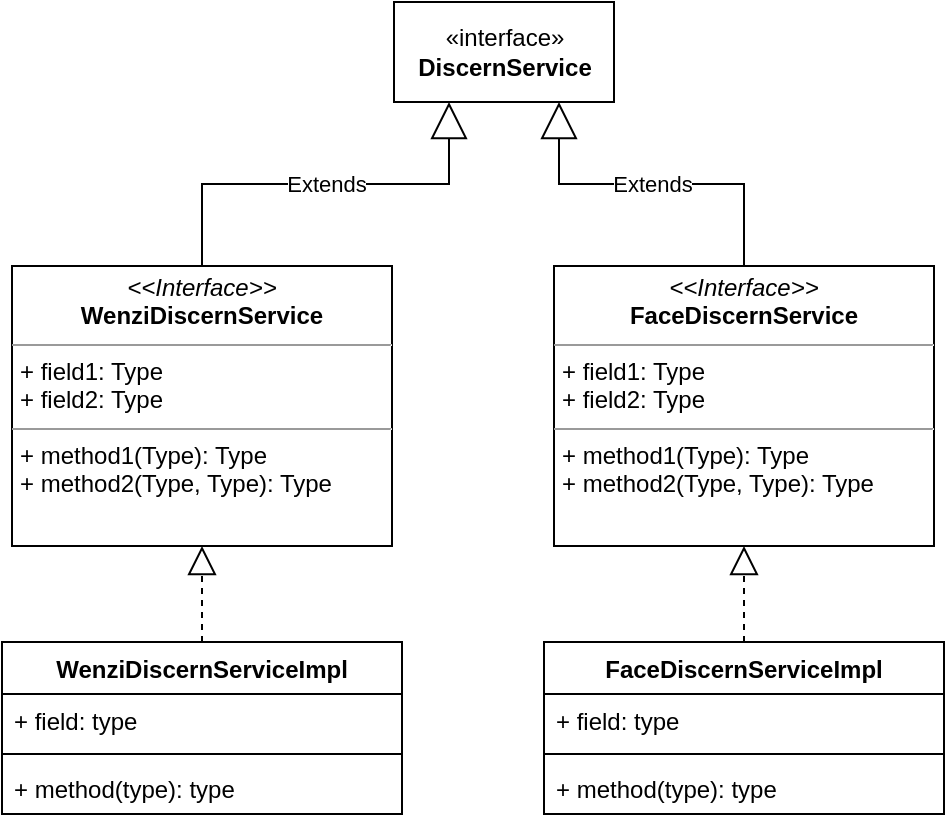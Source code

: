 <mxfile version="19.0.1" type="device"><diagram id="C5RBs43oDa-KdzZeNtuy" name="Page-1"><mxGraphModel dx="981" dy="597" grid="1" gridSize="10" guides="1" tooltips="1" connect="1" arrows="1" fold="1" page="1" pageScale="1" pageWidth="827" pageHeight="1169" math="0" shadow="0"><root><mxCell id="WIyWlLk6GJQsqaUBKTNV-0"/><mxCell id="WIyWlLk6GJQsqaUBKTNV-1" parent="WIyWlLk6GJQsqaUBKTNV-0"/><mxCell id="pYRxbS8l6qBvn_OLPtFK-0" value="«interface»&lt;br&gt;&lt;b&gt;DiscernService&lt;/b&gt;" style="html=1;" vertex="1" parent="WIyWlLk6GJQsqaUBKTNV-1"><mxGeometry x="415" y="110" width="110" height="50" as="geometry"/></mxCell><mxCell id="pYRxbS8l6qBvn_OLPtFK-4" value="Extends" style="endArrow=block;endSize=16;endFill=0;html=1;rounded=0;exitX=0.5;exitY=0;exitDx=0;exitDy=0;entryX=0.25;entryY=1;entryDx=0;entryDy=0;edgeStyle=orthogonalEdgeStyle;" edge="1" parent="WIyWlLk6GJQsqaUBKTNV-1" source="pYRxbS8l6qBvn_OLPtFK-22" target="pYRxbS8l6qBvn_OLPtFK-0"><mxGeometry width="160" relative="1" as="geometry"><mxPoint x="305" y="485" as="sourcePoint"/><mxPoint x="465" y="485" as="targetPoint"/></mxGeometry></mxCell><mxCell id="pYRxbS8l6qBvn_OLPtFK-5" value="Extends" style="endArrow=block;endSize=16;endFill=0;html=1;rounded=0;exitX=0.5;exitY=0;exitDx=0;exitDy=0;edgeStyle=orthogonalEdgeStyle;entryX=0.75;entryY=1;entryDx=0;entryDy=0;" edge="1" parent="WIyWlLk6GJQsqaUBKTNV-1" source="pYRxbS8l6qBvn_OLPtFK-24" target="pYRxbS8l6qBvn_OLPtFK-0"><mxGeometry width="160" relative="1" as="geometry"><mxPoint x="673" y="140" as="sourcePoint"/><mxPoint x="605" y="95" as="targetPoint"/></mxGeometry></mxCell><mxCell id="pYRxbS8l6qBvn_OLPtFK-12" value="WenziDiscernServiceImpl" style="swimlane;fontStyle=1;align=center;verticalAlign=top;childLayout=stackLayout;horizontal=1;startSize=26;horizontalStack=0;resizeParent=1;resizeParentMax=0;resizeLast=0;collapsible=1;marginBottom=0;" vertex="1" parent="WIyWlLk6GJQsqaUBKTNV-1"><mxGeometry x="219" y="430" width="200" height="86" as="geometry"/></mxCell><mxCell id="pYRxbS8l6qBvn_OLPtFK-13" value="+ field: type" style="text;strokeColor=none;fillColor=none;align=left;verticalAlign=top;spacingLeft=4;spacingRight=4;overflow=hidden;rotatable=0;points=[[0,0.5],[1,0.5]];portConstraint=eastwest;" vertex="1" parent="pYRxbS8l6qBvn_OLPtFK-12"><mxGeometry y="26" width="200" height="26" as="geometry"/></mxCell><mxCell id="pYRxbS8l6qBvn_OLPtFK-14" value="" style="line;strokeWidth=1;fillColor=none;align=left;verticalAlign=middle;spacingTop=-1;spacingLeft=3;spacingRight=3;rotatable=0;labelPosition=right;points=[];portConstraint=eastwest;" vertex="1" parent="pYRxbS8l6qBvn_OLPtFK-12"><mxGeometry y="52" width="200" height="8" as="geometry"/></mxCell><mxCell id="pYRxbS8l6qBvn_OLPtFK-15" value="+ method(type): type" style="text;strokeColor=none;fillColor=none;align=left;verticalAlign=top;spacingLeft=4;spacingRight=4;overflow=hidden;rotatable=0;points=[[0,0.5],[1,0.5]];portConstraint=eastwest;" vertex="1" parent="pYRxbS8l6qBvn_OLPtFK-12"><mxGeometry y="60" width="200" height="26" as="geometry"/></mxCell><mxCell id="pYRxbS8l6qBvn_OLPtFK-16" value="FaceDiscernServiceImpl" style="swimlane;fontStyle=1;align=center;verticalAlign=top;childLayout=stackLayout;horizontal=1;startSize=26;horizontalStack=0;resizeParent=1;resizeParentMax=0;resizeLast=0;collapsible=1;marginBottom=0;" vertex="1" parent="WIyWlLk6GJQsqaUBKTNV-1"><mxGeometry x="490" y="430" width="200" height="86" as="geometry"/></mxCell><mxCell id="pYRxbS8l6qBvn_OLPtFK-17" value="+ field: type" style="text;strokeColor=none;fillColor=none;align=left;verticalAlign=top;spacingLeft=4;spacingRight=4;overflow=hidden;rotatable=0;points=[[0,0.5],[1,0.5]];portConstraint=eastwest;" vertex="1" parent="pYRxbS8l6qBvn_OLPtFK-16"><mxGeometry y="26" width="200" height="26" as="geometry"/></mxCell><mxCell id="pYRxbS8l6qBvn_OLPtFK-18" value="" style="line;strokeWidth=1;fillColor=none;align=left;verticalAlign=middle;spacingTop=-1;spacingLeft=3;spacingRight=3;rotatable=0;labelPosition=right;points=[];portConstraint=eastwest;" vertex="1" parent="pYRxbS8l6qBvn_OLPtFK-16"><mxGeometry y="52" width="200" height="8" as="geometry"/></mxCell><mxCell id="pYRxbS8l6qBvn_OLPtFK-19" value="+ method(type): type" style="text;strokeColor=none;fillColor=none;align=left;verticalAlign=top;spacingLeft=4;spacingRight=4;overflow=hidden;rotatable=0;points=[[0,0.5],[1,0.5]];portConstraint=eastwest;" vertex="1" parent="pYRxbS8l6qBvn_OLPtFK-16"><mxGeometry y="60" width="200" height="26" as="geometry"/></mxCell><mxCell id="pYRxbS8l6qBvn_OLPtFK-20" value="" style="endArrow=block;dashed=1;endFill=0;endSize=12;html=1;rounded=0;entryX=0.5;entryY=1;entryDx=0;entryDy=0;exitX=0.5;exitY=0;exitDx=0;exitDy=0;" edge="1" parent="WIyWlLk6GJQsqaUBKTNV-1" source="pYRxbS8l6qBvn_OLPtFK-12" target="pYRxbS8l6qBvn_OLPtFK-22"><mxGeometry width="160" relative="1" as="geometry"><mxPoint x="-15" y="430" as="sourcePoint"/><mxPoint x="145" y="430" as="targetPoint"/></mxGeometry></mxCell><mxCell id="pYRxbS8l6qBvn_OLPtFK-21" value="" style="endArrow=block;dashed=1;endFill=0;endSize=12;html=1;rounded=0;entryX=0.5;entryY=1;entryDx=0;entryDy=0;exitX=0.5;exitY=0;exitDx=0;exitDy=0;" edge="1" parent="WIyWlLk6GJQsqaUBKTNV-1" source="pYRxbS8l6qBvn_OLPtFK-16" target="pYRxbS8l6qBvn_OLPtFK-24"><mxGeometry width="160" relative="1" as="geometry"><mxPoint x="469.66" y="390.0" as="sourcePoint"/><mxPoint x="469.66" y="325.0" as="targetPoint"/></mxGeometry></mxCell><mxCell id="pYRxbS8l6qBvn_OLPtFK-22" value="&lt;p style=&quot;margin:0px;margin-top:4px;text-align:center;&quot;&gt;&lt;i&gt;&amp;lt;&amp;lt;Interface&amp;gt;&amp;gt;&lt;/i&gt;&lt;br&gt;&lt;b&gt;WenziDiscernService&lt;/b&gt;&lt;br&gt;&lt;/p&gt;&lt;hr size=&quot;1&quot;&gt;&lt;p style=&quot;margin:0px;margin-left:4px;&quot;&gt;+ field1: Type&lt;br&gt;+ field2: Type&lt;/p&gt;&lt;hr size=&quot;1&quot;&gt;&lt;p style=&quot;margin:0px;margin-left:4px;&quot;&gt;+ method1(Type): Type&lt;br&gt;+ method2(Type, Type): Type&lt;/p&gt;" style="verticalAlign=top;align=left;overflow=fill;fontSize=12;fontFamily=Helvetica;html=1;" vertex="1" parent="WIyWlLk6GJQsqaUBKTNV-1"><mxGeometry x="224" y="242" width="190" height="140" as="geometry"/></mxCell><mxCell id="pYRxbS8l6qBvn_OLPtFK-24" value="&lt;p style=&quot;margin:0px;margin-top:4px;text-align:center;&quot;&gt;&lt;i&gt;&amp;lt;&amp;lt;Interface&amp;gt;&amp;gt;&lt;/i&gt;&lt;br&gt;&lt;b style=&quot;background-color: initial;&quot;&gt;FaceDiscernService&lt;/b&gt;&lt;br&gt;&lt;/p&gt;&lt;hr size=&quot;1&quot;&gt;&lt;p style=&quot;margin:0px;margin-left:4px;&quot;&gt;+ field1: Type&lt;br&gt;+ field2: Type&lt;/p&gt;&lt;hr size=&quot;1&quot;&gt;&lt;p style=&quot;margin:0px;margin-left:4px;&quot;&gt;+ method1(Type): Type&lt;br&gt;+ method2(Type, Type): Type&lt;/p&gt;" style="verticalAlign=top;align=left;overflow=fill;fontSize=12;fontFamily=Helvetica;html=1;" vertex="1" parent="WIyWlLk6GJQsqaUBKTNV-1"><mxGeometry x="495" y="242" width="190" height="140" as="geometry"/></mxCell></root></mxGraphModel></diagram></mxfile>